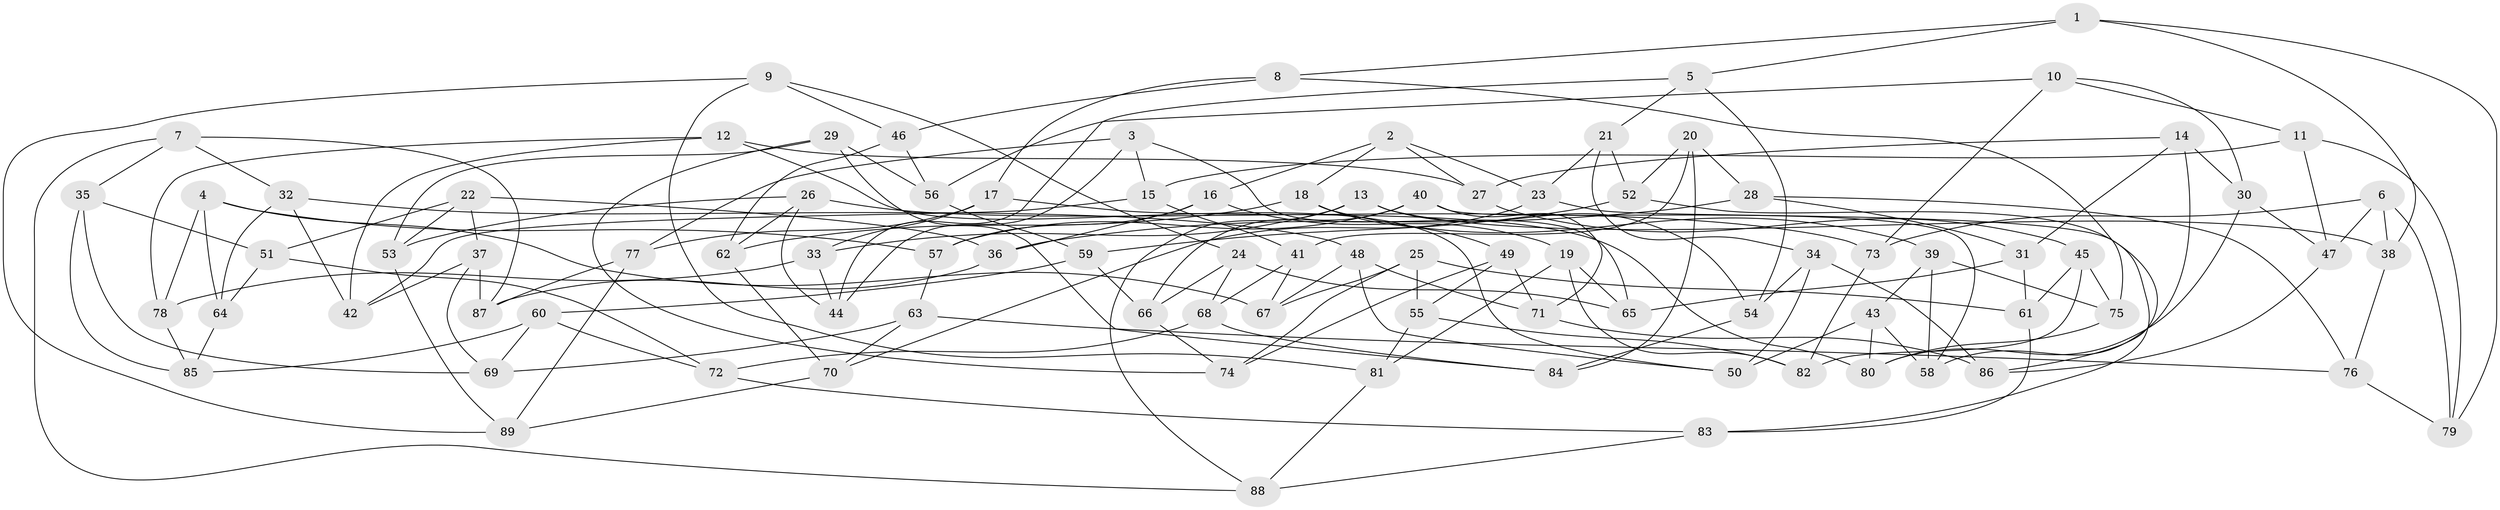 // Generated by graph-tools (version 1.1) at 2025/16/03/09/25 04:16:43]
// undirected, 89 vertices, 178 edges
graph export_dot {
graph [start="1"]
  node [color=gray90,style=filled];
  1;
  2;
  3;
  4;
  5;
  6;
  7;
  8;
  9;
  10;
  11;
  12;
  13;
  14;
  15;
  16;
  17;
  18;
  19;
  20;
  21;
  22;
  23;
  24;
  25;
  26;
  27;
  28;
  29;
  30;
  31;
  32;
  33;
  34;
  35;
  36;
  37;
  38;
  39;
  40;
  41;
  42;
  43;
  44;
  45;
  46;
  47;
  48;
  49;
  50;
  51;
  52;
  53;
  54;
  55;
  56;
  57;
  58;
  59;
  60;
  61;
  62;
  63;
  64;
  65;
  66;
  67;
  68;
  69;
  70;
  71;
  72;
  73;
  74;
  75;
  76;
  77;
  78;
  79;
  80;
  81;
  82;
  83;
  84;
  85;
  86;
  87;
  88;
  89;
  1 -- 8;
  1 -- 79;
  1 -- 5;
  1 -- 38;
  2 -- 23;
  2 -- 27;
  2 -- 16;
  2 -- 18;
  3 -- 65;
  3 -- 15;
  3 -- 77;
  3 -- 44;
  4 -- 57;
  4 -- 67;
  4 -- 78;
  4 -- 64;
  5 -- 54;
  5 -- 21;
  5 -- 44;
  6 -- 38;
  6 -- 73;
  6 -- 79;
  6 -- 47;
  7 -- 87;
  7 -- 32;
  7 -- 35;
  7 -- 88;
  8 -- 46;
  8 -- 17;
  8 -- 75;
  9 -- 81;
  9 -- 89;
  9 -- 24;
  9 -- 46;
  10 -- 56;
  10 -- 30;
  10 -- 11;
  10 -- 73;
  11 -- 15;
  11 -- 47;
  11 -- 79;
  12 -- 78;
  12 -- 27;
  12 -- 42;
  12 -- 50;
  13 -- 33;
  13 -- 88;
  13 -- 54;
  13 -- 38;
  14 -- 31;
  14 -- 27;
  14 -- 30;
  14 -- 58;
  15 -- 41;
  15 -- 42;
  16 -- 36;
  16 -- 19;
  16 -- 57;
  17 -- 33;
  17 -- 80;
  17 -- 77;
  18 -- 62;
  18 -- 39;
  18 -- 49;
  19 -- 65;
  19 -- 81;
  19 -- 82;
  20 -- 41;
  20 -- 28;
  20 -- 52;
  20 -- 84;
  21 -- 52;
  21 -- 23;
  21 -- 34;
  22 -- 51;
  22 -- 53;
  22 -- 36;
  22 -- 37;
  23 -- 70;
  23 -- 83;
  24 -- 65;
  24 -- 68;
  24 -- 66;
  25 -- 55;
  25 -- 74;
  25 -- 61;
  25 -- 67;
  26 -- 53;
  26 -- 44;
  26 -- 73;
  26 -- 62;
  27 -- 45;
  28 -- 36;
  28 -- 76;
  28 -- 31;
  29 -- 53;
  29 -- 56;
  29 -- 74;
  29 -- 84;
  30 -- 80;
  30 -- 47;
  31 -- 61;
  31 -- 65;
  32 -- 42;
  32 -- 48;
  32 -- 64;
  33 -- 44;
  33 -- 78;
  34 -- 86;
  34 -- 54;
  34 -- 50;
  35 -- 85;
  35 -- 51;
  35 -- 69;
  36 -- 87;
  37 -- 42;
  37 -- 87;
  37 -- 69;
  38 -- 76;
  39 -- 58;
  39 -- 43;
  39 -- 75;
  40 -- 58;
  40 -- 57;
  40 -- 66;
  40 -- 71;
  41 -- 67;
  41 -- 68;
  43 -- 58;
  43 -- 80;
  43 -- 50;
  45 -- 75;
  45 -- 82;
  45 -- 61;
  46 -- 56;
  46 -- 62;
  47 -- 86;
  48 -- 67;
  48 -- 71;
  48 -- 50;
  49 -- 55;
  49 -- 74;
  49 -- 71;
  51 -- 64;
  51 -- 72;
  52 -- 59;
  52 -- 86;
  53 -- 89;
  54 -- 84;
  55 -- 82;
  55 -- 81;
  56 -- 59;
  57 -- 63;
  59 -- 60;
  59 -- 66;
  60 -- 72;
  60 -- 85;
  60 -- 69;
  61 -- 83;
  62 -- 70;
  63 -- 76;
  63 -- 70;
  63 -- 69;
  64 -- 85;
  66 -- 74;
  68 -- 72;
  68 -- 84;
  70 -- 89;
  71 -- 86;
  72 -- 83;
  73 -- 82;
  75 -- 80;
  76 -- 79;
  77 -- 89;
  77 -- 87;
  78 -- 85;
  81 -- 88;
  83 -- 88;
}
